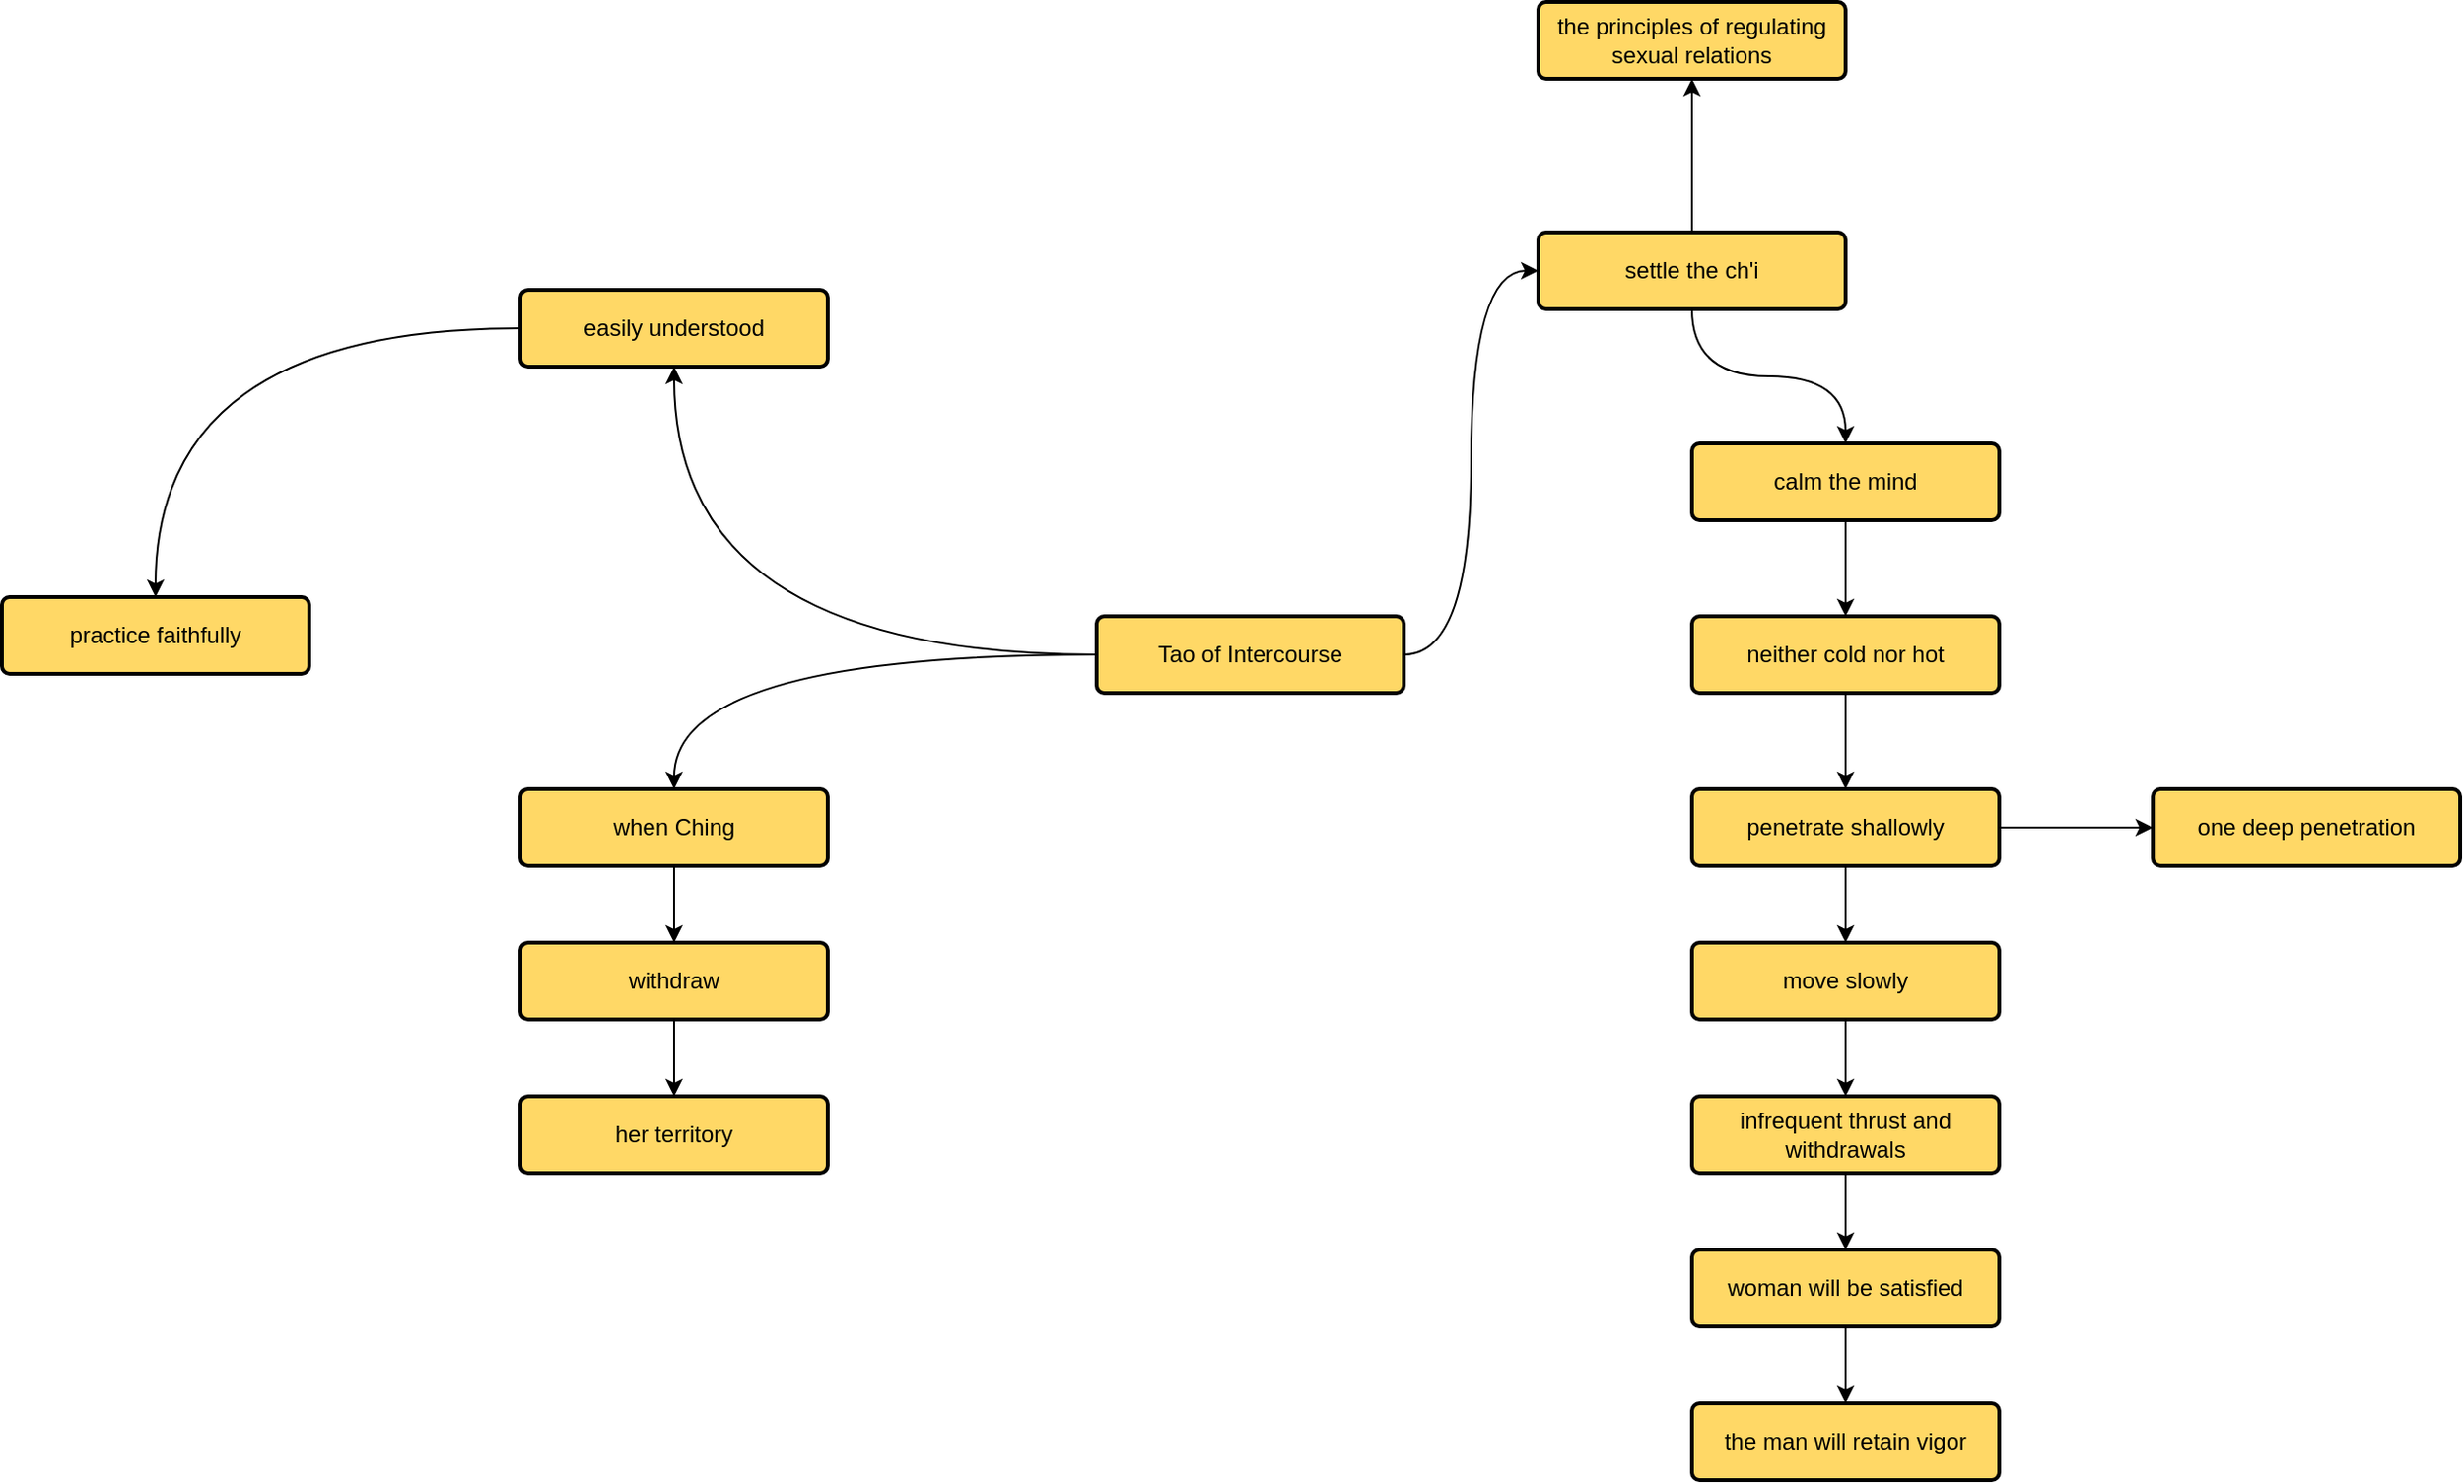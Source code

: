 <mxfile version="27.2.0">
  <diagram name="Page-1" id="fvpZZC-cpQuBX7O5LubO">
    <mxGraphModel dx="1269" dy="700" grid="1" gridSize="10" guides="1" tooltips="1" connect="1" arrows="1" fold="1" page="1" pageScale="1" pageWidth="850" pageHeight="1100" math="0" shadow="0">
      <root>
        <mxCell id="0" />
        <mxCell id="1" parent="0" />
        <mxCell id="FkRv66gEJIC9O2Pi3XSl-3" value="" style="edgeStyle=orthogonalEdgeStyle;rounded=0;orthogonalLoop=1;jettySize=auto;html=1;curved=1;" edge="1" parent="1" source="FkRv66gEJIC9O2Pi3XSl-1" target="FkRv66gEJIC9O2Pi3XSl-2">
          <mxGeometry relative="1" as="geometry" />
        </mxCell>
        <mxCell id="FkRv66gEJIC9O2Pi3XSl-7" value="" style="edgeStyle=orthogonalEdgeStyle;rounded=0;orthogonalLoop=1;jettySize=auto;html=1;curved=1;" edge="1" parent="1" source="FkRv66gEJIC9O2Pi3XSl-1" target="FkRv66gEJIC9O2Pi3XSl-6">
          <mxGeometry relative="1" as="geometry" />
        </mxCell>
        <mxCell id="FkRv66gEJIC9O2Pi3XSl-13" value="" style="edgeStyle=orthogonalEdgeStyle;rounded=0;orthogonalLoop=1;jettySize=auto;html=1;curved=1;entryX=0;entryY=0.5;entryDx=0;entryDy=0;" edge="1" parent="1" source="FkRv66gEJIC9O2Pi3XSl-1" target="FkRv66gEJIC9O2Pi3XSl-12">
          <mxGeometry relative="1" as="geometry" />
        </mxCell>
        <mxCell id="FkRv66gEJIC9O2Pi3XSl-1" value="Tao of Intercourse" style="rounded=1;whiteSpace=wrap;html=1;arcSize=10;fillColor=#FFD866;strokeColor=light-dark(#000000, #6d5100);strokeWidth=2;" vertex="1" parent="1">
          <mxGeometry x="850" y="390" width="160" height="40" as="geometry" />
        </mxCell>
        <mxCell id="FkRv66gEJIC9O2Pi3XSl-5" value="" style="edgeStyle=orthogonalEdgeStyle;rounded=0;orthogonalLoop=1;jettySize=auto;html=1;curved=1;" edge="1" parent="1" source="FkRv66gEJIC9O2Pi3XSl-2" target="FkRv66gEJIC9O2Pi3XSl-4">
          <mxGeometry relative="1" as="geometry" />
        </mxCell>
        <mxCell id="FkRv66gEJIC9O2Pi3XSl-2" value="easily understood" style="rounded=1;whiteSpace=wrap;html=1;arcSize=10;fillColor=#FFD866;strokeColor=light-dark(#000000, #6d5100);strokeWidth=2;" vertex="1" parent="1">
          <mxGeometry x="550" y="220" width="160" height="40" as="geometry" />
        </mxCell>
        <mxCell id="FkRv66gEJIC9O2Pi3XSl-4" value="practice faithfully" style="rounded=1;whiteSpace=wrap;html=1;arcSize=10;fillColor=#FFD866;strokeColor=light-dark(#000000, #6d5100);strokeWidth=2;" vertex="1" parent="1">
          <mxGeometry x="280" y="380" width="160" height="40" as="geometry" />
        </mxCell>
        <mxCell id="FkRv66gEJIC9O2Pi3XSl-9" value="" style="edgeStyle=orthogonalEdgeStyle;rounded=0;orthogonalLoop=1;jettySize=auto;html=1;curved=1;" edge="1" parent="1" source="FkRv66gEJIC9O2Pi3XSl-6" target="FkRv66gEJIC9O2Pi3XSl-8">
          <mxGeometry relative="1" as="geometry" />
        </mxCell>
        <mxCell id="FkRv66gEJIC9O2Pi3XSl-6" value="when Ching" style="rounded=1;whiteSpace=wrap;html=1;arcSize=10;fillColor=#FFD866;strokeColor=light-dark(#000000, #6d5100);strokeWidth=2;" vertex="1" parent="1">
          <mxGeometry x="550" y="480" width="160" height="40" as="geometry" />
        </mxCell>
        <mxCell id="FkRv66gEJIC9O2Pi3XSl-11" value="" style="edgeStyle=orthogonalEdgeStyle;rounded=0;orthogonalLoop=1;jettySize=auto;html=1;curved=1;" edge="1" parent="1" source="FkRv66gEJIC9O2Pi3XSl-8" target="FkRv66gEJIC9O2Pi3XSl-10">
          <mxGeometry relative="1" as="geometry" />
        </mxCell>
        <mxCell id="FkRv66gEJIC9O2Pi3XSl-8" value="withdraw" style="rounded=1;whiteSpace=wrap;html=1;arcSize=10;fillColor=#FFD866;strokeColor=light-dark(#000000, #6d5100);strokeWidth=2;" vertex="1" parent="1">
          <mxGeometry x="550" y="560" width="160" height="40" as="geometry" />
        </mxCell>
        <mxCell id="FkRv66gEJIC9O2Pi3XSl-10" value="her territory" style="rounded=1;whiteSpace=wrap;html=1;arcSize=10;fillColor=#FFD866;strokeColor=light-dark(#000000, #6d5100);strokeWidth=2;" vertex="1" parent="1">
          <mxGeometry x="550" y="640" width="160" height="40" as="geometry" />
        </mxCell>
        <mxCell id="FkRv66gEJIC9O2Pi3XSl-15" value="" style="edgeStyle=orthogonalEdgeStyle;rounded=0;orthogonalLoop=1;jettySize=auto;html=1;curved=1;" edge="1" parent="1" source="FkRv66gEJIC9O2Pi3XSl-12" target="FkRv66gEJIC9O2Pi3XSl-14">
          <mxGeometry relative="1" as="geometry" />
        </mxCell>
        <mxCell id="FkRv66gEJIC9O2Pi3XSl-29" value="" style="edgeStyle=orthogonalEdgeStyle;rounded=0;orthogonalLoop=1;jettySize=auto;html=1;curved=1;" edge="1" parent="1" source="FkRv66gEJIC9O2Pi3XSl-12" target="FkRv66gEJIC9O2Pi3XSl-28">
          <mxGeometry relative="1" as="geometry" />
        </mxCell>
        <mxCell id="FkRv66gEJIC9O2Pi3XSl-12" value="settle the ch&#39;i" style="rounded=1;whiteSpace=wrap;html=1;arcSize=10;fillColor=#FFD866;strokeColor=light-dark(#000000, #6d5100);strokeWidth=2;" vertex="1" parent="1">
          <mxGeometry x="1080" y="190" width="160" height="40" as="geometry" />
        </mxCell>
        <mxCell id="FkRv66gEJIC9O2Pi3XSl-17" value="" style="edgeStyle=orthogonalEdgeStyle;rounded=0;orthogonalLoop=1;jettySize=auto;html=1;curved=1;" edge="1" parent="1" source="FkRv66gEJIC9O2Pi3XSl-14" target="FkRv66gEJIC9O2Pi3XSl-16">
          <mxGeometry relative="1" as="geometry" />
        </mxCell>
        <mxCell id="FkRv66gEJIC9O2Pi3XSl-14" value="calm the mind" style="rounded=1;whiteSpace=wrap;html=1;arcSize=10;fillColor=#FFD866;strokeColor=light-dark(#000000, #6d5100);strokeWidth=2;" vertex="1" parent="1">
          <mxGeometry x="1160" y="300" width="160" height="40" as="geometry" />
        </mxCell>
        <mxCell id="FkRv66gEJIC9O2Pi3XSl-19" value="" style="edgeStyle=orthogonalEdgeStyle;rounded=0;orthogonalLoop=1;jettySize=auto;html=1;curved=1;" edge="1" parent="1" source="FkRv66gEJIC9O2Pi3XSl-16" target="FkRv66gEJIC9O2Pi3XSl-18">
          <mxGeometry relative="1" as="geometry" />
        </mxCell>
        <mxCell id="FkRv66gEJIC9O2Pi3XSl-16" value="neither cold nor hot" style="rounded=1;whiteSpace=wrap;html=1;arcSize=10;fillColor=#FFD866;strokeColor=light-dark(#000000, #6d5100);strokeWidth=2;" vertex="1" parent="1">
          <mxGeometry x="1160" y="390" width="160" height="40" as="geometry" />
        </mxCell>
        <mxCell id="FkRv66gEJIC9O2Pi3XSl-21" value="" style="edgeStyle=orthogonalEdgeStyle;rounded=0;orthogonalLoop=1;jettySize=auto;html=1;curved=1;" edge="1" parent="1" source="FkRv66gEJIC9O2Pi3XSl-18" target="FkRv66gEJIC9O2Pi3XSl-20">
          <mxGeometry relative="1" as="geometry" />
        </mxCell>
        <mxCell id="FkRv66gEJIC9O2Pi3XSl-31" value="" style="edgeStyle=orthogonalEdgeStyle;rounded=0;orthogonalLoop=1;jettySize=auto;html=1;curved=1;" edge="1" parent="1" source="FkRv66gEJIC9O2Pi3XSl-18" target="FkRv66gEJIC9O2Pi3XSl-30">
          <mxGeometry relative="1" as="geometry" />
        </mxCell>
        <mxCell id="FkRv66gEJIC9O2Pi3XSl-18" value="penetrate shallowly" style="rounded=1;whiteSpace=wrap;html=1;arcSize=10;fillColor=#FFD866;strokeColor=light-dark(#000000, #6d5100);strokeWidth=2;" vertex="1" parent="1">
          <mxGeometry x="1160" y="480" width="160" height="40" as="geometry" />
        </mxCell>
        <mxCell id="FkRv66gEJIC9O2Pi3XSl-23" value="" style="edgeStyle=orthogonalEdgeStyle;rounded=0;orthogonalLoop=1;jettySize=auto;html=1;curved=1;" edge="1" parent="1" source="FkRv66gEJIC9O2Pi3XSl-20" target="FkRv66gEJIC9O2Pi3XSl-22">
          <mxGeometry relative="1" as="geometry" />
        </mxCell>
        <mxCell id="FkRv66gEJIC9O2Pi3XSl-20" value="move slowly" style="rounded=1;whiteSpace=wrap;html=1;arcSize=10;fillColor=#FFD866;strokeColor=light-dark(#000000, #6d5100);strokeWidth=2;" vertex="1" parent="1">
          <mxGeometry x="1160" y="560" width="160" height="40" as="geometry" />
        </mxCell>
        <mxCell id="FkRv66gEJIC9O2Pi3XSl-25" value="" style="edgeStyle=orthogonalEdgeStyle;rounded=0;orthogonalLoop=1;jettySize=auto;html=1;curved=1;" edge="1" parent="1" source="FkRv66gEJIC9O2Pi3XSl-22" target="FkRv66gEJIC9O2Pi3XSl-24">
          <mxGeometry relative="1" as="geometry" />
        </mxCell>
        <mxCell id="FkRv66gEJIC9O2Pi3XSl-22" value="infrequent thrust and withdrawals" style="rounded=1;whiteSpace=wrap;html=1;arcSize=10;fillColor=#FFD866;strokeColor=light-dark(#000000, #6d5100);strokeWidth=2;" vertex="1" parent="1">
          <mxGeometry x="1160" y="640" width="160" height="40" as="geometry" />
        </mxCell>
        <mxCell id="FkRv66gEJIC9O2Pi3XSl-27" value="" style="edgeStyle=orthogonalEdgeStyle;rounded=0;orthogonalLoop=1;jettySize=auto;html=1;curved=1;" edge="1" parent="1" source="FkRv66gEJIC9O2Pi3XSl-24" target="FkRv66gEJIC9O2Pi3XSl-26">
          <mxGeometry relative="1" as="geometry" />
        </mxCell>
        <mxCell id="FkRv66gEJIC9O2Pi3XSl-24" value="woman will be satisfied" style="rounded=1;whiteSpace=wrap;html=1;arcSize=10;fillColor=#FFD866;strokeColor=light-dark(#000000, #6d5100);strokeWidth=2;" vertex="1" parent="1">
          <mxGeometry x="1160" y="720" width="160" height="40" as="geometry" />
        </mxCell>
        <mxCell id="FkRv66gEJIC9O2Pi3XSl-26" value="the man will retain vigor" style="rounded=1;whiteSpace=wrap;html=1;arcSize=10;fillColor=#FFD866;strokeColor=light-dark(#000000, #6d5100);strokeWidth=2;" vertex="1" parent="1">
          <mxGeometry x="1160" y="800" width="160" height="40" as="geometry" />
        </mxCell>
        <mxCell id="FkRv66gEJIC9O2Pi3XSl-28" value="the principles of regulating sexual relations" style="rounded=1;whiteSpace=wrap;html=1;arcSize=10;fillColor=#FFD866;strokeColor=light-dark(#000000, #6d5100);strokeWidth=2;" vertex="1" parent="1">
          <mxGeometry x="1080" y="70" width="160" height="40" as="geometry" />
        </mxCell>
        <mxCell id="FkRv66gEJIC9O2Pi3XSl-30" value="one deep penetration" style="rounded=1;whiteSpace=wrap;html=1;arcSize=10;fillColor=#FFD866;strokeColor=light-dark(#000000, #6d5100);strokeWidth=2;" vertex="1" parent="1">
          <mxGeometry x="1400" y="480" width="160" height="40" as="geometry" />
        </mxCell>
      </root>
    </mxGraphModel>
  </diagram>
</mxfile>
